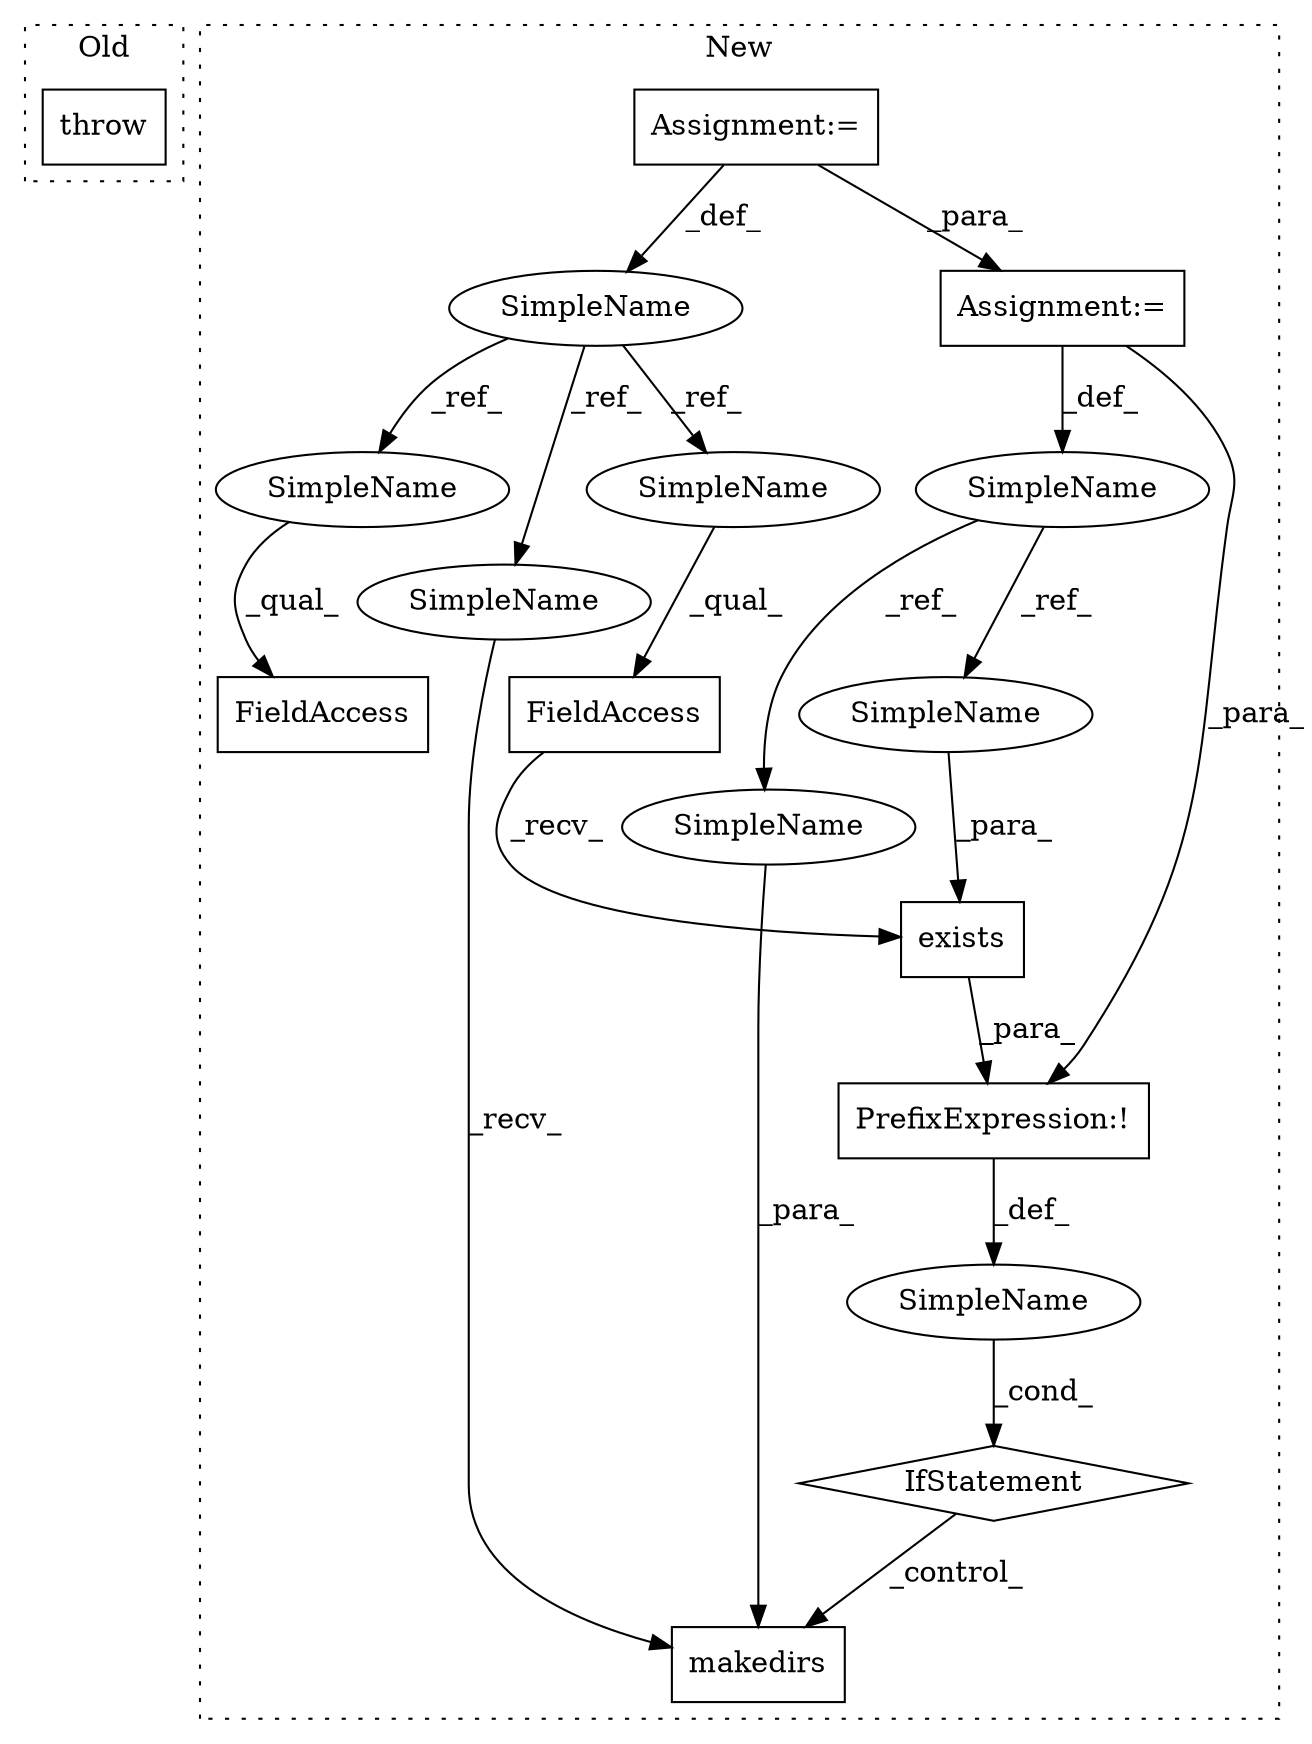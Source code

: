 digraph G {
subgraph cluster0 {
1 [label="throw" a="53" s="9714" l="6" shape="box"];
label = "Old";
style="dotted";
}
subgraph cluster1 {
2 [label="makedirs" a="32" s="10072,10087" l="9,1" shape="box"];
3 [label="SimpleName" a="42" s="9784" l="2" shape="ellipse"];
4 [label="FieldAccess" a="22" s="9953" l="7" shape="box"];
5 [label="SimpleName" a="42" s="9992" l="6" shape="ellipse"];
6 [label="exists" a="32" s="10045,10058" l="7,1" shape="box"];
7 [label="PrefixExpression:!" a="38" s="10036" l="1" shape="box"];
8 [label="FieldAccess" a="22" s="10037" l="7" shape="box"];
9 [label="SimpleName" a="42" s="" l="" shape="ellipse"];
10 [label="IfStatement" a="25" s="10032,10059" l="4,2" shape="diamond"];
11 [label="Assignment:=" a="7" s="9952" l="1" shape="box"];
12 [label="Assignment:=" a="7" s="9784" l="2" shape="box"];
13 [label="SimpleName" a="42" s="10037" l="2" shape="ellipse"];
14 [label="SimpleName" a="42" s="9953" l="2" shape="ellipse"];
15 [label="SimpleName" a="42" s="10069" l="2" shape="ellipse"];
16 [label="SimpleName" a="42" s="10052" l="6" shape="ellipse"];
17 [label="SimpleName" a="42" s="10081" l="6" shape="ellipse"];
label = "New";
style="dotted";
}
3 -> 13 [label="_ref_"];
3 -> 15 [label="_ref_"];
3 -> 14 [label="_ref_"];
5 -> 16 [label="_ref_"];
5 -> 17 [label="_ref_"];
6 -> 7 [label="_para_"];
7 -> 9 [label="_def_"];
8 -> 6 [label="_recv_"];
9 -> 10 [label="_cond_"];
10 -> 2 [label="_control_"];
11 -> 5 [label="_def_"];
11 -> 7 [label="_para_"];
12 -> 3 [label="_def_"];
12 -> 11 [label="_para_"];
13 -> 8 [label="_qual_"];
14 -> 4 [label="_qual_"];
15 -> 2 [label="_recv_"];
16 -> 6 [label="_para_"];
17 -> 2 [label="_para_"];
}